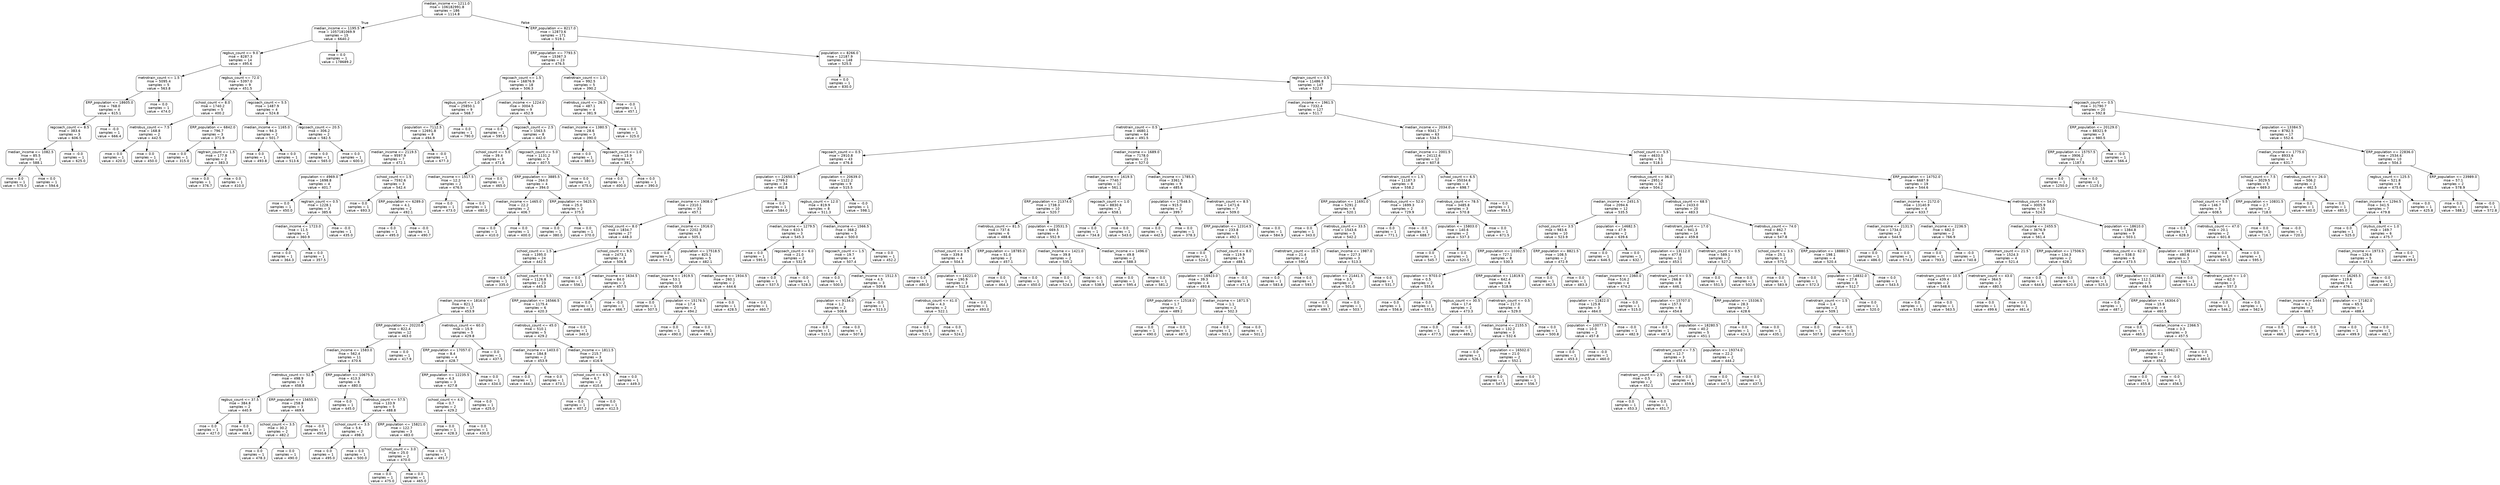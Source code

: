 digraph Tree {
node [shape=box, style="rounded", color="black", fontname=helvetica] ;
edge [fontname=helvetica] ;
0 [label="median_income <= 1211.0\nmse = 106182991.8\nsamples = 186\nvalue = 1114.8"] ;
1 [label="median_income <= 1195.5\nmse = 1057181069.9\nsamples = 15\nvalue = 6640.2"] ;
0 -> 1 [labeldistance=2.5, labelangle=45, headlabel="True"] ;
2 [label="regbus_count <= 9.0\nmse = 8287.3\nsamples = 14\nvalue = 495.6"] ;
1 -> 2 ;
3 [label="metrotrain_count <= 1.5\nmse = 5095.4\nsamples = 5\nvalue = 563.8"] ;
2 -> 3 ;
4 [label="ERP_population <= 18605.0\nmse = 768.0\nsamples = 4\nvalue = 615.1"] ;
3 -> 4 ;
5 [label="regcoach_count <= 8.5\nmse = 383.6\nsamples = 3\nvalue = 606.5"] ;
4 -> 5 ;
6 [label="median_income <= 1082.5\nmse = 85.5\nsamples = 2\nvalue = 588.1"] ;
5 -> 6 ;
7 [label="mse = 0.0\nsamples = 1\nvalue = 575.0"] ;
6 -> 7 ;
8 [label="mse = 0.0\nsamples = 1\nvalue = 594.6"] ;
6 -> 8 ;
9 [label="mse = -0.0\nsamples = 1\nvalue = 625.0"] ;
5 -> 9 ;
10 [label="mse = -0.0\nsamples = 1\nvalue = 666.4"] ;
4 -> 10 ;
11 [label="mse = 0.0\nsamples = 1\nvalue = 474.0"] ;
3 -> 11 ;
12 [label="regbus_count <= 72.0\nmse = 5397.0\nsamples = 9\nvalue = 451.5"] ;
2 -> 12 ;
13 [label="school_count <= 8.0\nmse = 1740.2\nsamples = 5\nvalue = 400.2"] ;
12 -> 13 ;
14 [label="metrobus_count <= 7.5\nmse = 168.8\nsamples = 2\nvalue = 442.5"] ;
13 -> 14 ;
15 [label="mse = 0.0\nsamples = 1\nvalue = 420.0"] ;
14 -> 15 ;
16 [label="mse = 0.0\nsamples = 1\nvalue = 450.0"] ;
14 -> 16 ;
17 [label="ERP_population <= 6842.0\nmse = 796.7\nsamples = 3\nvalue = 371.9"] ;
13 -> 17 ;
18 [label="mse = 0.0\nsamples = 1\nvalue = 315.0"] ;
17 -> 18 ;
19 [label="regtrain_count <= 1.5\nmse = 177.8\nsamples = 2\nvalue = 383.3"] ;
17 -> 19 ;
20 [label="mse = 0.0\nsamples = 1\nvalue = 376.7"] ;
19 -> 20 ;
21 [label="mse = 0.0\nsamples = 1\nvalue = 410.0"] ;
19 -> 21 ;
22 [label="regcoach_count <= 5.5\nmse = 1487.9\nsamples = 4\nvalue = 524.8"] ;
12 -> 22 ;
23 [label="median_income <= 1165.0\nmse = 94.3\nsamples = 2\nvalue = 501.7"] ;
22 -> 23 ;
24 [label="mse = 0.0\nsamples = 1\nvalue = 493.8"] ;
23 -> 24 ;
25 [label="mse = 0.0\nsamples = 1\nvalue = 513.6"] ;
23 -> 25 ;
26 [label="regcoach_count <= 20.5\nmse = 306.2\nsamples = 2\nvalue = 582.5"] ;
22 -> 26 ;
27 [label="mse = 0.0\nsamples = 1\nvalue = 565.0"] ;
26 -> 27 ;
28 [label="mse = 0.0\nsamples = 1\nvalue = 600.0"] ;
26 -> 28 ;
29 [label="mse = 0.0\nsamples = 1\nvalue = 178689.2"] ;
1 -> 29 ;
30 [label="ERP_population <= 8217.0\nmse = 12873.6\nsamples = 171\nvalue = 519.1"] ;
0 -> 30 [labeldistance=2.5, labelangle=-45, headlabel="False"] ;
31 [label="ERP_population <= 7793.5\nmse = 15367.3\nsamples = 23\nvalue = 476.5"] ;
30 -> 31 ;
32 [label="regcoach_count <= 1.5\nmse = 16876.9\nsamples = 18\nvalue = 506.3"] ;
31 -> 32 ;
33 [label="regbus_count <= 1.0\nmse = 25850.1\nsamples = 9\nvalue = 568.7"] ;
32 -> 33 ;
34 [label="population <= 7112.5\nmse = 12691.8\nsamples = 8\nvalue = 494.9"] ;
33 -> 34 ;
35 [label="median_income <= 2119.5\nmse = 9597.9\nsamples = 7\nvalue = 472.1"] ;
34 -> 35 ;
36 [label="population <= 4969.0\nmse = 1698.8\nsamples = 4\nvalue = 401.7"] ;
35 -> 36 ;
37 [label="mse = 0.0\nsamples = 1\nvalue = 450.0"] ;
36 -> 37 ;
38 [label="regtrain_count <= 0.5\nmse = 1228.1\nsamples = 3\nvalue = 385.6"] ;
36 -> 38 ;
39 [label="median_income <= 1723.0\nmse = 11.5\nsamples = 2\nvalue = 360.9"] ;
38 -> 39 ;
40 [label="mse = 0.0\nsamples = 1\nvalue = 364.3"] ;
39 -> 40 ;
41 [label="mse = 0.0\nsamples = 1\nvalue = 357.5"] ;
39 -> 41 ;
42 [label="mse = -0.0\nsamples = 1\nvalue = 435.0"] ;
38 -> 42 ;
43 [label="school_count <= 1.5\nmse = 7592.6\nsamples = 3\nvalue = 542.4"] ;
35 -> 43 ;
44 [label="mse = 0.0\nsamples = 1\nvalue = 693.3"] ;
43 -> 44 ;
45 [label="ERP_population <= 6289.0\nmse = 4.1\nsamples = 2\nvalue = 492.1"] ;
43 -> 45 ;
46 [label="mse = 0.0\nsamples = 1\nvalue = 495.0"] ;
45 -> 46 ;
47 [label="mse = -0.0\nsamples = 1\nvalue = 490.7"] ;
45 -> 47 ;
48 [label="mse = -0.0\nsamples = 1\nvalue = 677.3"] ;
34 -> 48 ;
49 [label="mse = 0.0\nsamples = 1\nvalue = 790.0"] ;
33 -> 49 ;
50 [label="median_income <= 1224.0\nmse = 3004.5\nsamples = 9\nvalue = 452.9"] ;
32 -> 50 ;
51 [label="mse = 0.0\nsamples = 1\nvalue = 595.0"] ;
50 -> 51 ;
52 [label="regcoach_count <= 2.5\nmse = 1563.5\nsamples = 8\nvalue = 442.0"] ;
50 -> 52 ;
53 [label="school_count <= 5.0\nmse = 39.4\nsamples = 3\nvalue = 471.6"] ;
52 -> 53 ;
54 [label="median_income <= 1517.5\nmse = 12.2\nsamples = 2\nvalue = 476.5"] ;
53 -> 54 ;
55 [label="mse = 0.0\nsamples = 1\nvalue = 473.0"] ;
54 -> 55 ;
56 [label="mse = 0.0\nsamples = 1\nvalue = 480.0"] ;
54 -> 56 ;
57 [label="mse = 0.0\nsamples = 1\nvalue = 465.0"] ;
53 -> 57 ;
58 [label="regcoach_count <= 5.0\nmse = 1131.2\nsamples = 5\nvalue = 407.5"] ;
52 -> 58 ;
59 [label="ERP_population <= 3885.5\nmse = 264.0\nsamples = 4\nvalue = 394.0"] ;
58 -> 59 ;
60 [label="median_income <= 1465.0\nmse = 22.2\nsamples = 2\nvalue = 406.7"] ;
59 -> 60 ;
61 [label="mse = 0.0\nsamples = 1\nvalue = 410.0"] ;
60 -> 61 ;
62 [label="mse = 0.0\nsamples = 1\nvalue = 400.0"] ;
60 -> 62 ;
63 [label="ERP_population <= 5625.5\nmse = 25.0\nsamples = 2\nvalue = 375.0"] ;
59 -> 63 ;
64 [label="mse = 0.0\nsamples = 1\nvalue = 380.0"] ;
63 -> 64 ;
65 [label="mse = 0.0\nsamples = 1\nvalue = 370.0"] ;
63 -> 65 ;
66 [label="mse = 0.0\nsamples = 1\nvalue = 475.0"] ;
58 -> 66 ;
67 [label="metrotrain_count <= 1.0\nmse = 992.5\nsamples = 5\nvalue = 390.2"] ;
31 -> 67 ;
68 [label="metrobus_count <= 26.5\nmse = 487.1\nsamples = 4\nvalue = 381.9"] ;
67 -> 68 ;
69 [label="median_income <= 1380.5\nmse = 28.6\nsamples = 3\nvalue = 390.0"] ;
68 -> 69 ;
70 [label="mse = 0.0\nsamples = 1\nvalue = 380.0"] ;
69 -> 70 ;
71 [label="regcoach_count <= 1.0\nmse = 13.9\nsamples = 2\nvalue = 391.7"] ;
69 -> 71 ;
72 [label="mse = 0.0\nsamples = 1\nvalue = 400.0"] ;
71 -> 72 ;
73 [label="mse = 0.0\nsamples = 1\nvalue = 390.0"] ;
71 -> 73 ;
74 [label="mse = 0.0\nsamples = 1\nvalue = 325.0"] ;
68 -> 74 ;
75 [label="mse = -0.0\nsamples = 1\nvalue = 457.1"] ;
67 -> 75 ;
76 [label="population <= 8266.0\nmse = 12187.9\nsamples = 148\nvalue = 525.5"] ;
30 -> 76 ;
77 [label="mse = 0.0\nsamples = 1\nvalue = 830.0"] ;
76 -> 77 ;
78 [label="regtrain_count <= 0.5\nmse = 11486.8\nsamples = 147\nvalue = 522.9"] ;
76 -> 78 ;
79 [label="median_income <= 1961.5\nmse = 7332.4\nsamples = 127\nvalue = 511.7"] ;
78 -> 79 ;
80 [label="metrotrain_count <= 0.5\nmse = 4680.1\nsamples = 64\nvalue = 491.5"] ;
79 -> 80 ;
81 [label="regcoach_count <= 0.5\nmse = 2910.8\nsamples = 43\nvalue = 476.8"] ;
80 -> 81 ;
82 [label="population <= 22650.5\nmse = 2799.2\nsamples = 34\nvalue = 461.8"] ;
81 -> 82 ;
83 [label="median_income <= 1908.0\nmse = 2310.1\nsamples = 33\nvalue = 457.1"] ;
82 -> 83 ;
84 [label="school_count <= 8.0\nmse = 1834.7\nsamples = 27\nvalue = 448.3"] ;
83 -> 84 ;
85 [label="school_count <= 1.5\nmse = 1395.0\nsamples = 24\nvalue = 442.5"] ;
84 -> 85 ;
86 [label="mse = 0.0\nsamples = 1\nvalue = 335.0"] ;
85 -> 86 ;
87 [label="school_count <= 5.5\nmse = 1126.8\nsamples = 23\nvalue = 445.3"] ;
85 -> 87 ;
88 [label="median_income <= 1816.0\nmse = 821.1\nsamples = 17\nvalue = 453.9"] ;
87 -> 88 ;
89 [label="ERP_population <= 20220.0\nmse = 822.4\nsamples = 12\nvalue = 463.0"] ;
88 -> 89 ;
90 [label="median_income <= 1583.0\nmse = 562.4\nsamples = 11\nvalue = 470.6"] ;
89 -> 90 ;
91 [label="metrobus_count <= 52.5\nmse = 498.9\nsamples = 5\nvalue = 458.8"] ;
90 -> 91 ;
92 [label="regbus_count <= 37.5\nmse = 384.8\nsamples = 2\nvalue = 440.9"] ;
91 -> 92 ;
93 [label="mse = 0.0\nsamples = 1\nvalue = 427.0"] ;
92 -> 93 ;
94 [label="mse = 0.0\nsamples = 1\nvalue = 468.6"] ;
92 -> 94 ;
95 [label="ERP_population <= 15655.5\nmse = 258.8\nsamples = 3\nvalue = 469.6"] ;
91 -> 95 ;
96 [label="school_count <= 3.5\nmse = 30.2\nsamples = 2\nvalue = 482.2"] ;
95 -> 96 ;
97 [label="mse = 0.0\nsamples = 1\nvalue = 478.3"] ;
96 -> 97 ;
98 [label="mse = 0.0\nsamples = 1\nvalue = 490.0"] ;
96 -> 98 ;
99 [label="mse = -0.0\nsamples = 1\nvalue = 450.6"] ;
95 -> 99 ;
100 [label="ERP_population <= 10675.5\nmse = 413.3\nsamples = 6\nvalue = 480.0"] ;
90 -> 100 ;
101 [label="mse = 0.0\nsamples = 1\nvalue = 445.0"] ;
100 -> 101 ;
102 [label="metrobus_count <= 57.5\nmse = 133.9\nsamples = 5\nvalue = 488.8"] ;
100 -> 102 ;
103 [label="school_count <= 3.5\nmse = 5.6\nsamples = 2\nvalue = 498.3"] ;
102 -> 103 ;
104 [label="mse = 0.0\nsamples = 1\nvalue = 495.0"] ;
103 -> 104 ;
105 [label="mse = 0.0\nsamples = 1\nvalue = 500.0"] ;
103 -> 105 ;
106 [label="ERP_population <= 15821.0\nmse = 122.7\nsamples = 3\nvalue = 483.0"] ;
102 -> 106 ;
107 [label="school_count <= 3.0\nmse = 25.0\nsamples = 2\nvalue = 470.0"] ;
106 -> 107 ;
108 [label="mse = 0.0\nsamples = 1\nvalue = 475.0"] ;
107 -> 108 ;
109 [label="mse = 0.0\nsamples = 1\nvalue = 465.0"] ;
107 -> 109 ;
110 [label="mse = 0.0\nsamples = 1\nvalue = 491.7"] ;
106 -> 110 ;
111 [label="mse = 0.0\nsamples = 1\nvalue = 417.9"] ;
89 -> 111 ;
112 [label="metrobus_count <= 60.0\nmse = 15.9\nsamples = 5\nvalue = 429.8"] ;
88 -> 112 ;
113 [label="ERP_population <= 17057.0\nmse = 8.4\nsamples = 4\nvalue = 428.7"] ;
112 -> 113 ;
114 [label="ERP_population <= 12235.5\nmse = 4.3\nsamples = 3\nvalue = 427.8"] ;
113 -> 114 ;
115 [label="school_count <= 4.0\nmse = 0.7\nsamples = 2\nvalue = 429.2"] ;
114 -> 115 ;
116 [label="mse = 0.0\nsamples = 1\nvalue = 428.3"] ;
115 -> 116 ;
117 [label="mse = 0.0\nsamples = 1\nvalue = 430.0"] ;
115 -> 117 ;
118 [label="mse = 0.0\nsamples = 1\nvalue = 425.0"] ;
114 -> 118 ;
119 [label="mse = 0.0\nsamples = 1\nvalue = 434.0"] ;
113 -> 119 ;
120 [label="mse = 0.0\nsamples = 1\nvalue = 437.5"] ;
112 -> 120 ;
121 [label="ERP_population <= 16566.5\nmse = 1175.4\nsamples = 6\nvalue = 420.3"] ;
87 -> 121 ;
122 [label="metrobus_count <= 45.0\nmse = 510.1\nsamples = 5\nvalue = 429.2"] ;
121 -> 122 ;
123 [label="median_income <= 1403.0\nmse = 184.8\nsamples = 2\nvalue = 453.9"] ;
122 -> 123 ;
124 [label="mse = 0.0\nsamples = 1\nvalue = 444.3"] ;
123 -> 124 ;
125 [label="mse = 0.0\nsamples = 1\nvalue = 473.1"] ;
123 -> 125 ;
126 [label="median_income <= 1811.5\nmse = 215.7\nsamples = 3\nvalue = 416.9"] ;
122 -> 126 ;
127 [label="school_count <= 6.5\nmse = 6.7\nsamples = 2\nvalue = 410.4"] ;
126 -> 127 ;
128 [label="mse = 0.0\nsamples = 1\nvalue = 407.2"] ;
127 -> 128 ;
129 [label="mse = 0.0\nsamples = 1\nvalue = 412.5"] ;
127 -> 129 ;
130 [label="mse = 0.0\nsamples = 1\nvalue = 449.3"] ;
126 -> 130 ;
131 [label="mse = 0.0\nsamples = 1\nvalue = 340.0"] ;
121 -> 131 ;
132 [label="school_count <= 9.5\nmse = 2473.1\nsamples = 3\nvalue = 506.8"] ;
84 -> 132 ;
133 [label="mse = 0.0\nsamples = 1\nvalue = 556.1"] ;
132 -> 133 ;
134 [label="median_income <= 1634.5\nmse = 84.0\nsamples = 2\nvalue = 457.5"] ;
132 -> 134 ;
135 [label="mse = 0.0\nsamples = 1\nvalue = 448.3"] ;
134 -> 135 ;
136 [label="mse = -0.0\nsamples = 1\nvalue = 466.7"] ;
134 -> 136 ;
137 [label="median_income <= 1916.0\nmse = 2202.9\nsamples = 6\nvalue = 505.1"] ;
83 -> 137 ;
138 [label="mse = 0.0\nsamples = 1\nvalue = 574.0"] ;
137 -> 138 ;
139 [label="population <= 17518.5\nmse = 825.1\nsamples = 5\nvalue = 482.1"] ;
137 -> 139 ;
140 [label="median_income <= 1919.5\nmse = 53.1\nsamples = 3\nvalue = 500.8"] ;
139 -> 140 ;
141 [label="mse = 0.0\nsamples = 1\nvalue = 507.5"] ;
140 -> 141 ;
142 [label="population <= 15176.5\nmse = 17.4\nsamples = 2\nvalue = 494.2"] ;
140 -> 142 ;
143 [label="mse = 0.0\nsamples = 1\nvalue = 490.0"] ;
142 -> 143 ;
144 [label="mse = 0.0\nsamples = 1\nvalue = 498.3"] ;
142 -> 144 ;
145 [label="median_income <= 1934.5\nmse = 260.1\nsamples = 2\nvalue = 444.6"] ;
139 -> 145 ;
146 [label="mse = 0.0\nsamples = 1\nvalue = 428.5"] ;
145 -> 146 ;
147 [label="mse = 0.0\nsamples = 1\nvalue = 460.7"] ;
145 -> 147 ;
148 [label="mse = 0.0\nsamples = 1\nvalue = 584.0"] ;
82 -> 148 ;
149 [label="population <= 20639.0\nmse = 1122.2\nsamples = 9\nvalue = 515.5"] ;
81 -> 149 ;
150 [label="regbus_count <= 12.0\nmse = 819.9\nsamples = 8\nvalue = 511.3"] ;
149 -> 150 ;
151 [label="median_income <= 1279.5\nmse = 633.5\nsamples = 3\nvalue = 545.3"] ;
150 -> 151 ;
152 [label="mse = 0.0\nsamples = 1\nvalue = 595.0"] ;
151 -> 152 ;
153 [label="regcoach_count <= 6.0\nmse = 21.0\nsamples = 2\nvalue = 532.9"] ;
151 -> 153 ;
154 [label="mse = 0.0\nsamples = 1\nvalue = 537.5"] ;
153 -> 154 ;
155 [label="mse = -0.0\nsamples = 1\nvalue = 528.3"] ;
153 -> 155 ;
156 [label="median_income <= 1566.5\nmse = 368.2\nsamples = 5\nvalue = 500.0"] ;
150 -> 156 ;
157 [label="regcoach_count <= 1.5\nmse = 19.7\nsamples = 4\nvalue = 507.4"] ;
156 -> 157 ;
158 [label="mse = 0.0\nsamples = 1\nvalue = 500.0"] ;
157 -> 158 ;
159 [label="median_income <= 1512.5\nmse = 4.5\nsamples = 3\nvalue = 509.6"] ;
157 -> 159 ;
160 [label="population <= 9134.0\nmse = 1.2\nsamples = 2\nvalue = 508.6"] ;
159 -> 160 ;
161 [label="mse = 0.0\nsamples = 1\nvalue = 510.0"] ;
160 -> 161 ;
162 [label="mse = 0.0\nsamples = 1\nvalue = 507.8"] ;
160 -> 162 ;
163 [label="mse = -0.0\nsamples = 1\nvalue = 513.3"] ;
159 -> 163 ;
164 [label="mse = 0.0\nsamples = 1\nvalue = 452.2"] ;
156 -> 164 ;
165 [label="mse = -0.0\nsamples = 1\nvalue = 598.1"] ;
149 -> 165 ;
166 [label="median_income <= 1689.0\nmse = 7178.0\nsamples = 21\nvalue = 527.0"] ;
80 -> 166 ;
167 [label="median_income <= 1619.5\nmse = 7740.7\nsamples = 12\nvalue = 561.1"] ;
166 -> 167 ;
168 [label="ERP_population <= 21374.0\nmse = 1738.3\nsamples = 10\nvalue = 520.7"] ;
167 -> 168 ;
169 [label="metrobus_count <= 81.5\nmse = 737.6\nsamples = 6\nvalue = 488.6"] ;
168 -> 169 ;
170 [label="school_count <= 3.5\nmse = 339.8\nsamples = 4\nvalue = 504.3"] ;
169 -> 170 ;
171 [label="mse = 0.0\nsamples = 1\nvalue = 480.0"] ;
170 -> 171 ;
172 [label="population <= 14221.0\nmse = 190.9\nsamples = 3\nvalue = 512.4"] ;
170 -> 172 ;
173 [label="metrobus_count <= 41.0\nmse = 4.3\nsamples = 2\nvalue = 522.1"] ;
172 -> 173 ;
174 [label="mse = 0.0\nsamples = 1\nvalue = 520.0"] ;
173 -> 174 ;
175 [label="mse = 0.0\nsamples = 1\nvalue = 524.2"] ;
173 -> 175 ;
176 [label="mse = 0.0\nsamples = 1\nvalue = 493.0"] ;
172 -> 176 ;
177 [label="ERP_population <= 18785.0\nmse = 51.0\nsamples = 2\nvalue = 457.1"] ;
169 -> 177 ;
178 [label="mse = 0.0\nsamples = 1\nvalue = 464.3"] ;
177 -> 178 ;
179 [label="mse = 0.0\nsamples = 1\nvalue = 450.0"] ;
177 -> 179 ;
180 [label="population <= 23531.5\nmse = 669.5\nsamples = 4\nvalue = 552.9"] ;
168 -> 180 ;
181 [label="median_income <= 1421.0\nmse = 39.8\nsamples = 2\nvalue = 535.2"] ;
180 -> 181 ;
182 [label="mse = 0.0\nsamples = 1\nvalue = 524.3"] ;
181 -> 182 ;
183 [label="mse = -0.0\nsamples = 1\nvalue = 538.9"] ;
181 -> 183 ;
184 [label="median_income <= 1496.0\nmse = 49.8\nsamples = 2\nvalue = 588.3"] ;
180 -> 184 ;
185 [label="mse = 0.0\nsamples = 1\nvalue = 595.4"] ;
184 -> 185 ;
186 [label="mse = 0.0\nsamples = 1\nvalue = 581.2"] ;
184 -> 186 ;
187 [label="regcoach_count <= 1.0\nmse = 8830.6\nsamples = 2\nvalue = 658.1"] ;
167 -> 187 ;
188 [label="mse = 0.0\nsamples = 1\nvalue = 734.8"] ;
187 -> 188 ;
189 [label="mse = 0.0\nsamples = 1\nvalue = 543.0"] ;
187 -> 189 ;
190 [label="median_income <= 1785.5\nmse = 3361.5\nsamples = 9\nvalue = 485.6"] ;
166 -> 190 ;
191 [label="population <= 17548.5\nmse = 915.0\nsamples = 2\nvalue = 399.7"] ;
190 -> 191 ;
192 [label="mse = 0.0\nsamples = 1\nvalue = 442.5"] ;
191 -> 192 ;
193 [label="mse = 0.0\nsamples = 1\nvalue = 378.3"] ;
191 -> 193 ;
194 [label="metrotram_count <= 8.5\nmse = 1471.6\nsamples = 7\nvalue = 509.0"] ;
190 -> 194 ;
195 [label="ERP_population <= 12314.5\nmse = 233.8\nsamples = 6\nvalue = 492.1"] ;
194 -> 195 ;
196 [label="mse = 0.0\nsamples = 1\nvalue = 524.0"] ;
195 -> 196 ;
197 [label="school_count <= 8.0\nmse = 119.9\nsamples = 5\nvalue = 488.1"] ;
195 -> 197 ;
198 [label="population <= 16923.0\nmse = 39.3\nsamples = 4\nvalue = 493.6"] ;
197 -> 198 ;
199 [label="ERP_population <= 12518.0\nmse = 1.7\nsamples = 2\nvalue = 489.2"] ;
198 -> 199 ;
200 [label="mse = 0.0\nsamples = 1\nvalue = 490.0"] ;
199 -> 200 ;
201 [label="mse = 0.0\nsamples = 1\nvalue = 487.0"] ;
199 -> 201 ;
202 [label="median_income <= 1871.5\nmse = 1.1\nsamples = 2\nvalue = 502.3"] ;
198 -> 202 ;
203 [label="mse = 0.0\nsamples = 1\nvalue = 503.3"] ;
202 -> 203 ;
204 [label="mse = 0.0\nsamples = 1\nvalue = 501.2"] ;
202 -> 204 ;
205 [label="mse = -0.0\nsamples = 1\nvalue = 471.6"] ;
197 -> 205 ;
206 [label="mse = 0.0\nsamples = 1\nvalue = 584.9"] ;
194 -> 206 ;
207 [label="median_income <= 2034.0\nmse = 9341.7\nsamples = 63\nvalue = 534.5"] ;
79 -> 207 ;
208 [label="median_income <= 2001.5\nmse = 24112.6\nsamples = 12\nvalue = 607.8"] ;
207 -> 208 ;
209 [label="metrotrain_count <= 1.5\nmse = 11187.3\nsamples = 8\nvalue = 558.2"] ;
208 -> 209 ;
210 [label="ERP_population <= 11691.0\nmse = 5291.2\nsamples = 6\nvalue = 520.1"] ;
209 -> 210 ;
211 [label="mse = 0.0\nsamples = 1\nvalue = 343.0"] ;
210 -> 211 ;
212 [label="metrobus_count <= 33.5\nmse = 1543.6\nsamples = 5\nvalue = 542.2"] ;
210 -> 212 ;
213 [label="metrotram_count <= 10.5\nmse = 21.4\nsamples = 2\nvalue = 590.4"] ;
212 -> 213 ;
214 [label="mse = 0.0\nsamples = 1\nvalue = 583.8"] ;
213 -> 214 ;
215 [label="mse = 0.0\nsamples = 1\nvalue = 593.7"] ;
213 -> 215 ;
216 [label="median_income <= 1987.0\nmse = 227.3\nsamples = 3\nvalue = 513.3"] ;
212 -> 216 ;
217 [label="population <= 21441.5\nmse = 3.5\nsamples = 2\nvalue = 501.0"] ;
216 -> 217 ;
218 [label="mse = 0.0\nsamples = 1\nvalue = 499.7"] ;
217 -> 218 ;
219 [label="mse = 0.0\nsamples = 1\nvalue = 503.7"] ;
217 -> 219 ;
220 [label="mse = 0.0\nsamples = 1\nvalue = 531.7"] ;
216 -> 220 ;
221 [label="metrobus_count <= 52.0\nmse = 1699.3\nsamples = 2\nvalue = 729.9"] ;
209 -> 221 ;
222 [label="mse = 0.0\nsamples = 1\nvalue = 771.1"] ;
221 -> 222 ;
223 [label="mse = -0.0\nsamples = 1\nvalue = 688.7"] ;
221 -> 223 ;
224 [label="school_count <= 6.5\nmse = 35034.6\nsamples = 4\nvalue = 698.7"] ;
208 -> 224 ;
225 [label="metrobus_count <= 78.5\nmse = 3485.8\nsamples = 3\nvalue = 570.8"] ;
224 -> 225 ;
226 [label="population <= 15803.0\nmse = 140.6\nsamples = 2\nvalue = 537.3"] ;
225 -> 226 ;
227 [label="mse = 0.0\nsamples = 1\nvalue = 545.7"] ;
226 -> 227 ;
228 [label="mse = 0.0\nsamples = 1\nvalue = 520.5"] ;
226 -> 228 ;
229 [label="mse = 0.0\nsamples = 1\nvalue = 671.5"] ;
225 -> 229 ;
230 [label="mse = 0.0\nsamples = 1\nvalue = 954.5"] ;
224 -> 230 ;
231 [label="school_count <= 5.5\nmse = 4633.0\nsamples = 51\nvalue = 518.3"] ;
207 -> 231 ;
232 [label="metrobus_count <= 36.0\nmse = 2951.4\nsamples = 32\nvalue = 504.2"] ;
231 -> 232 ;
233 [label="median_income <= 2451.5\nmse = 2094.6\nsamples = 12\nvalue = 535.5"] ;
232 -> 233 ;
234 [label="school_count <= 3.5\nmse = 983.6\nsamples = 10\nvalue = 523.9"] ;
233 -> 234 ;
235 [label="ERP_population <= 10302.5\nmse = 727.1\nsamples = 8\nvalue = 530.3"] ;
234 -> 235 ;
236 [label="population <= 9703.0\nmse = 0.5\nsamples = 2\nvalue = 555.4"] ;
235 -> 236 ;
237 [label="mse = 0.0\nsamples = 1\nvalue = 556.8"] ;
236 -> 237 ;
238 [label="mse = 0.0\nsamples = 1\nvalue = 555.0"] ;
236 -> 238 ;
239 [label="ERP_population <= 11819.5\nmse = 642.4\nsamples = 6\nvalue = 518.9"] ;
235 -> 239 ;
240 [label="regbus_count <= 30.5\nmse = 17.4\nsamples = 2\nvalue = 473.3"] ;
239 -> 240 ;
241 [label="mse = 0.0\nsamples = 1\nvalue = 477.5"] ;
240 -> 241 ;
242 [label="mse = -0.0\nsamples = 1\nvalue = 469.2"] ;
240 -> 242 ;
243 [label="metrotrain_count <= 0.5\nmse = 217.0\nsamples = 4\nvalue = 529.0"] ;
239 -> 243 ;
244 [label="median_income <= 2155.5\nmse = 132.2\nsamples = 3\nvalue = 532.6"] ;
243 -> 244 ;
245 [label="mse = 0.0\nsamples = 1\nvalue = 526.1"] ;
244 -> 245 ;
246 [label="population <= 16502.0\nmse = 21.0\nsamples = 2\nvalue = 552.1"] ;
244 -> 246 ;
247 [label="mse = 0.0\nsamples = 1\nvalue = 547.5"] ;
246 -> 247 ;
248 [label="mse = 0.0\nsamples = 1\nvalue = 556.7"] ;
246 -> 248 ;
249 [label="mse = 0.0\nsamples = 1\nvalue = 500.8"] ;
243 -> 249 ;
250 [label="ERP_population <= 8821.5\nmse = 108.5\nsamples = 2\nvalue = 472.9"] ;
234 -> 250 ;
251 [label="mse = 0.0\nsamples = 1\nvalue = 462.5"] ;
250 -> 251 ;
252 [label="mse = 0.0\nsamples = 1\nvalue = 483.3"] ;
250 -> 252 ;
253 [label="population <= 14682.5\nmse = 47.9\nsamples = 2\nvalue = 639.6"] ;
233 -> 253 ;
254 [label="mse = 0.0\nsamples = 1\nvalue = 646.5"] ;
253 -> 254 ;
255 [label="mse = 0.0\nsamples = 1\nvalue = 632.7"] ;
253 -> 255 ;
256 [label="metrobus_count <= 68.5\nmse = 2433.0\nsamples = 20\nvalue = 483.3"] ;
232 -> 256 ;
257 [label="metrotram_count <= 17.0\nmse = 941.3\nsamples = 14\nvalue = 459.8"] ;
256 -> 257 ;
258 [label="population <= 13112.0\nmse = 477.8\nsamples = 12\nvalue = 453.1"] ;
257 -> 258 ;
259 [label="median_income <= 2360.0\nmse = 516.2\nsamples = 4\nvalue = 474.2"] ;
258 -> 259 ;
260 [label="population <= 11822.0\nmse = 125.8\nsamples = 3\nvalue = 464.0"] ;
259 -> 260 ;
261 [label="population <= 10077.5\nmse = 10.0\nsamples = 2\nvalue = 457.8"] ;
260 -> 261 ;
262 [label="mse = 0.0\nsamples = 1\nvalue = 453.3"] ;
261 -> 262 ;
263 [label="mse = -0.0\nsamples = 1\nvalue = 460.0"] ;
261 -> 263 ;
264 [label="mse = -0.0\nsamples = 1\nvalue = 482.9"] ;
260 -> 264 ;
265 [label="mse = 0.0\nsamples = 1\nvalue = 515.0"] ;
259 -> 265 ;
266 [label="metrotrain_count <= 0.5\nmse = 266.8\nsamples = 8\nvalue = 446.1"] ;
258 -> 266 ;
267 [label="population <= 15707.0\nmse = 157.3\nsamples = 6\nvalue = 454.8"] ;
266 -> 267 ;
268 [label="mse = 0.0\nsamples = 1\nvalue = 487.8"] ;
267 -> 268 ;
269 [label="population <= 18280.5\nmse = 40.2\nsamples = 5\nvalue = 451.1"] ;
267 -> 269 ;
270 [label="metrotram_count <= 7.5\nmse = 12.7\nsamples = 3\nvalue = 454.6"] ;
269 -> 270 ;
271 [label="metrotram_count <= 2.5\nmse = 0.5\nsamples = 2\nvalue = 452.1"] ;
270 -> 271 ;
272 [label="mse = 0.0\nsamples = 1\nvalue = 453.3"] ;
271 -> 272 ;
273 [label="mse = 0.0\nsamples = 1\nvalue = 451.7"] ;
271 -> 273 ;
274 [label="mse = 0.0\nsamples = 1\nvalue = 459.6"] ;
270 -> 274 ;
275 [label="population <= 19374.0\nmse = 22.2\nsamples = 2\nvalue = 444.2"] ;
269 -> 275 ;
276 [label="mse = 0.0\nsamples = 1\nvalue = 447.5"] ;
275 -> 276 ;
277 [label="mse = 0.0\nsamples = 1\nvalue = 437.5"] ;
275 -> 277 ;
278 [label="ERP_population <= 15336.5\nmse = 28.3\nsamples = 2\nvalue = 428.6"] ;
266 -> 278 ;
279 [label="mse = 0.0\nsamples = 1\nvalue = 424.3"] ;
278 -> 279 ;
280 [label="mse = 0.0\nsamples = 1\nvalue = 435.1"] ;
278 -> 280 ;
281 [label="metrotrain_count <= 0.5\nmse = 589.1\nsamples = 2\nvalue = 527.2"] ;
257 -> 281 ;
282 [label="mse = 0.0\nsamples = 1\nvalue = 551.5"] ;
281 -> 282 ;
283 [label="mse = 0.0\nsamples = 1\nvalue = 502.9"] ;
281 -> 283 ;
284 [label="metrobus_count <= 74.0\nmse = 862.7\nsamples = 6\nvalue = 547.8"] ;
256 -> 284 ;
285 [label="school_count <= 3.5\nmse = 25.1\nsamples = 2\nvalue = 575.2"] ;
284 -> 285 ;
286 [label="mse = 0.0\nsamples = 1\nvalue = 583.9"] ;
285 -> 286 ;
287 [label="mse = 0.0\nsamples = 1\nvalue = 572.3"] ;
285 -> 287 ;
288 [label="ERP_population <= 18880.5\nmse = 198.1\nsamples = 4\nvalue = 520.4"] ;
284 -> 288 ;
289 [label="population <= 14832.0\nmse = 27.6\nsamples = 3\nvalue = 512.7"] ;
288 -> 289 ;
290 [label="metrotrain_count <= 1.5\nmse = 1.4\nsamples = 2\nvalue = 509.1"] ;
289 -> 290 ;
291 [label="mse = 0.0\nsamples = 1\nvalue = 507.9"] ;
290 -> 291 ;
292 [label="mse = -0.0\nsamples = 1\nvalue = 510.2"] ;
290 -> 292 ;
293 [label="mse = 0.0\nsamples = 1\nvalue = 520.0"] ;
289 -> 293 ;
294 [label="mse = 0.0\nsamples = 1\nvalue = 543.5"] ;
288 -> 294 ;
295 [label="ERP_population <= 14752.0\nmse = 6687.9\nsamples = 19\nvalue = 544.6"] ;
231 -> 295 ;
296 [label="median_income <= 2172.0\nmse = 13140.9\nsamples = 4\nvalue = 633.7"] ;
295 -> 296 ;
297 [label="median_income <= 2131.5\nmse = 1734.0\nsamples = 2\nvalue = 544.9"] ;
296 -> 297 ;
298 [label="mse = 0.0\nsamples = 1\nvalue = 486.0"] ;
297 -> 298 ;
299 [label="mse = 0.0\nsamples = 1\nvalue = 574.3"] ;
297 -> 299 ;
300 [label="median_income <= 2236.5\nmse = 682.0\nsamples = 2\nvalue = 766.9"] ;
296 -> 300 ;
301 [label="mse = 0.0\nsamples = 1\nvalue = 793.0"] ;
300 -> 301 ;
302 [label="mse = -0.0\nsamples = 1\nvalue = 740.8"] ;
300 -> 302 ;
303 [label="metrobus_count <= 54.0\nmse = 3005.9\nsamples = 15\nvalue = 524.3"] ;
295 -> 303 ;
304 [label="median_income <= 2455.5\nmse = 3676.9\nsamples = 6\nvalue = 561.4"] ;
303 -> 304 ;
305 [label="metrotram_count <= 21.5\nmse = 1524.3\nsamples = 4\nvalue = 521.4"] ;
304 -> 305 ;
306 [label="metrotram_count <= 10.5\nmse = 439.4\nsamples = 2\nvalue = 548.6"] ;
305 -> 306 ;
307 [label="mse = 0.0\nsamples = 1\nvalue = 519.0"] ;
306 -> 307 ;
308 [label="mse = 0.0\nsamples = 1\nvalue = 563.5"] ;
306 -> 308 ;
309 [label="metrotram_count <= 43.0\nmse = 364.5\nsamples = 2\nvalue = 480.5"] ;
305 -> 309 ;
310 [label="mse = 0.0\nsamples = 1\nvalue = 499.6"] ;
309 -> 310 ;
311 [label="mse = 0.0\nsamples = 1\nvalue = 461.4"] ;
309 -> 311 ;
312 [label="ERP_population <= 17506.5\nmse = 134.3\nsamples = 2\nvalue = 628.2"] ;
304 -> 312 ;
313 [label="mse = 0.0\nsamples = 1\nvalue = 644.6"] ;
312 -> 313 ;
314 [label="mse = 0.0\nsamples = 1\nvalue = 620.0"] ;
312 -> 314 ;
315 [label="population <= 18610.0\nmse = 1384.8\nsamples = 9\nvalue = 503.1"] ;
303 -> 315 ;
316 [label="metrobus_count <= 62.0\nmse = 538.0\nsamples = 6\nvalue = 473.5"] ;
315 -> 316 ;
317 [label="mse = 0.0\nsamples = 1\nvalue = 525.0"] ;
316 -> 317 ;
318 [label="ERP_population <= 16138.0\nmse = 112.1\nsamples = 5\nvalue = 464.9"] ;
316 -> 318 ;
319 [label="mse = 0.0\nsamples = 1\nvalue = 487.2"] ;
318 -> 319 ;
320 [label="ERP_population <= 16304.0\nmse = 15.6\nsamples = 4\nvalue = 460.5"] ;
318 -> 320 ;
321 [label="mse = 0.0\nsamples = 1\nvalue = 465.0"] ;
320 -> 321 ;
322 [label="median_income <= 2366.5\nmse = 3.3\nsamples = 3\nvalue = 457.5"] ;
320 -> 322 ;
323 [label="ERP_population <= 16962.0\nmse = 0.1\nsamples = 2\nvalue = 456.2"] ;
322 -> 323 ;
324 [label="mse = 0.0\nsamples = 1\nvalue = 455.8"] ;
323 -> 324 ;
325 [label="mse = -0.0\nsamples = 1\nvalue = 456.5"] ;
323 -> 325 ;
326 [label="mse = 0.0\nsamples = 1\nvalue = 460.0"] ;
322 -> 326 ;
327 [label="population <= 19814.0\nmse = 480.6\nsamples = 3\nvalue = 532.7"] ;
315 -> 327 ;
328 [label="mse = 0.0\nsamples = 1\nvalue = 514.2"] ;
327 -> 328 ;
329 [label="metrotrain_count <= 1.0\nmse = 62.0\nsamples = 2\nvalue = 557.3"] ;
327 -> 329 ;
330 [label="mse = 0.0\nsamples = 1\nvalue = 546.2"] ;
329 -> 330 ;
331 [label="mse = 0.0\nsamples = 1\nvalue = 562.9"] ;
329 -> 331 ;
332 [label="regcoach_count <= 0.5\nmse = 31790.7\nsamples = 20\nvalue = 592.8"] ;
78 -> 332 ;
333 [label="ERP_population <= 20129.0\nmse = 88321.9\nsamples = 3\nvalue = 980.5"] ;
332 -> 333 ;
334 [label="ERP_population <= 15757.5\nmse = 3906.2\nsamples = 2\nvalue = 1187.5"] ;
333 -> 334 ;
335 [label="mse = 0.0\nsamples = 1\nvalue = 1250.0"] ;
334 -> 335 ;
336 [label="mse = 0.0\nsamples = 1\nvalue = 1125.0"] ;
334 -> 336 ;
337 [label="mse = -0.0\nsamples = 1\nvalue = 566.4"] ;
333 -> 337 ;
338 [label="population <= 13384.5\nmse = 8782.5\nsamples = 17\nvalue = 552.6"] ;
332 -> 338 ;
339 [label="median_income <= 1775.0\nmse = 8933.6\nsamples = 7\nvalue = 631.7"] ;
338 -> 339 ;
340 [label="school_count <= 7.5\nmse = 3029.5\nsamples = 5\nvalue = 669.3"] ;
339 -> 340 ;
341 [label="school_count <= 5.5\nmse = 146.7\nsamples = 3\nvalue = 608.5"] ;
340 -> 341 ;
342 [label="mse = 0.0\nsamples = 1\nvalue = 628.3"] ;
341 -> 342 ;
343 [label="metrobus_count <= 47.0\nmse = 20.1\nsamples = 2\nvalue = 601.8"] ;
341 -> 343 ;
344 [label="mse = 0.0\nsamples = 1\nvalue = 605.0"] ;
343 -> 344 ;
345 [label="mse = 0.0\nsamples = 1\nvalue = 595.5"] ;
343 -> 345 ;
346 [label="ERP_population <= 10831.5\nmse = 2.7\nsamples = 2\nvalue = 718.0"] ;
340 -> 346 ;
347 [label="mse = 0.0\nsamples = 1\nvalue = 716.7"] ;
346 -> 347 ;
348 [label="mse = -0.0\nsamples = 1\nvalue = 720.0"] ;
346 -> 348 ;
349 [label="metrobus_count <= 26.0\nmse = 506.2\nsamples = 2\nvalue = 462.5"] ;
339 -> 349 ;
350 [label="mse = 0.0\nsamples = 1\nvalue = 440.0"] ;
349 -> 350 ;
351 [label="mse = 0.0\nsamples = 1\nvalue = 485.0"] ;
349 -> 351 ;
352 [label="ERP_population <= 22836.0\nmse = 2534.6\nsamples = 10\nvalue = 504.3"] ;
338 -> 352 ;
353 [label="regbus_count <= 125.5\nmse = 521.8\nsamples = 8\nvalue = 475.6"] ;
352 -> 353 ;
354 [label="median_income <= 1294.5\nmse = 341.5\nsamples = 7\nvalue = 479.8"] ;
353 -> 354 ;
355 [label="mse = 0.0\nsamples = 1\nvalue = 525.0"] ;
354 -> 355 ;
356 [label="skybus_count <= 1.0\nmse = 169.7\nsamples = 6\nvalue = 475.7"] ;
354 -> 356 ;
357 [label="median_income <= 1973.5\nmse = 126.6\nsamples = 5\nvalue = 473.3"] ;
356 -> 357 ;
358 [label="population <= 16265.5\nmse = 119.6\nsamples = 4\nvalue = 476.1"] ;
357 -> 358 ;
359 [label="median_income <= 1444.5\nmse = 6.2\nsamples = 2\nvalue = 468.7"] ;
358 -> 359 ;
360 [label="mse = 0.0\nsamples = 1\nvalue = 466.7"] ;
359 -> 360 ;
361 [label="mse = -0.0\nsamples = 1\nvalue = 471.8"] ;
359 -> 361 ;
362 [label="population <= 17182.0\nmse = 65.5\nsamples = 2\nvalue = 488.4"] ;
358 -> 362 ;
363 [label="mse = 0.0\nsamples = 1\nvalue = 499.9"] ;
362 -> 363 ;
364 [label="mse = 0.0\nsamples = 1\nvalue = 482.7"] ;
362 -> 364 ;
365 [label="mse = -0.0\nsamples = 1\nvalue = 462.2"] ;
357 -> 365 ;
366 [label="mse = 0.0\nsamples = 1\nvalue = 499.0"] ;
356 -> 366 ;
367 [label="mse = 0.0\nsamples = 1\nvalue = 425.8"] ;
353 -> 367 ;
368 [label="ERP_population <= 23989.0\nmse = 57.1\nsamples = 2\nvalue = 578.9"] ;
352 -> 368 ;
369 [label="mse = 0.0\nsamples = 1\nvalue = 588.2"] ;
368 -> 369 ;
370 [label="mse = -0.0\nsamples = 1\nvalue = 572.8"] ;
368 -> 370 ;
}